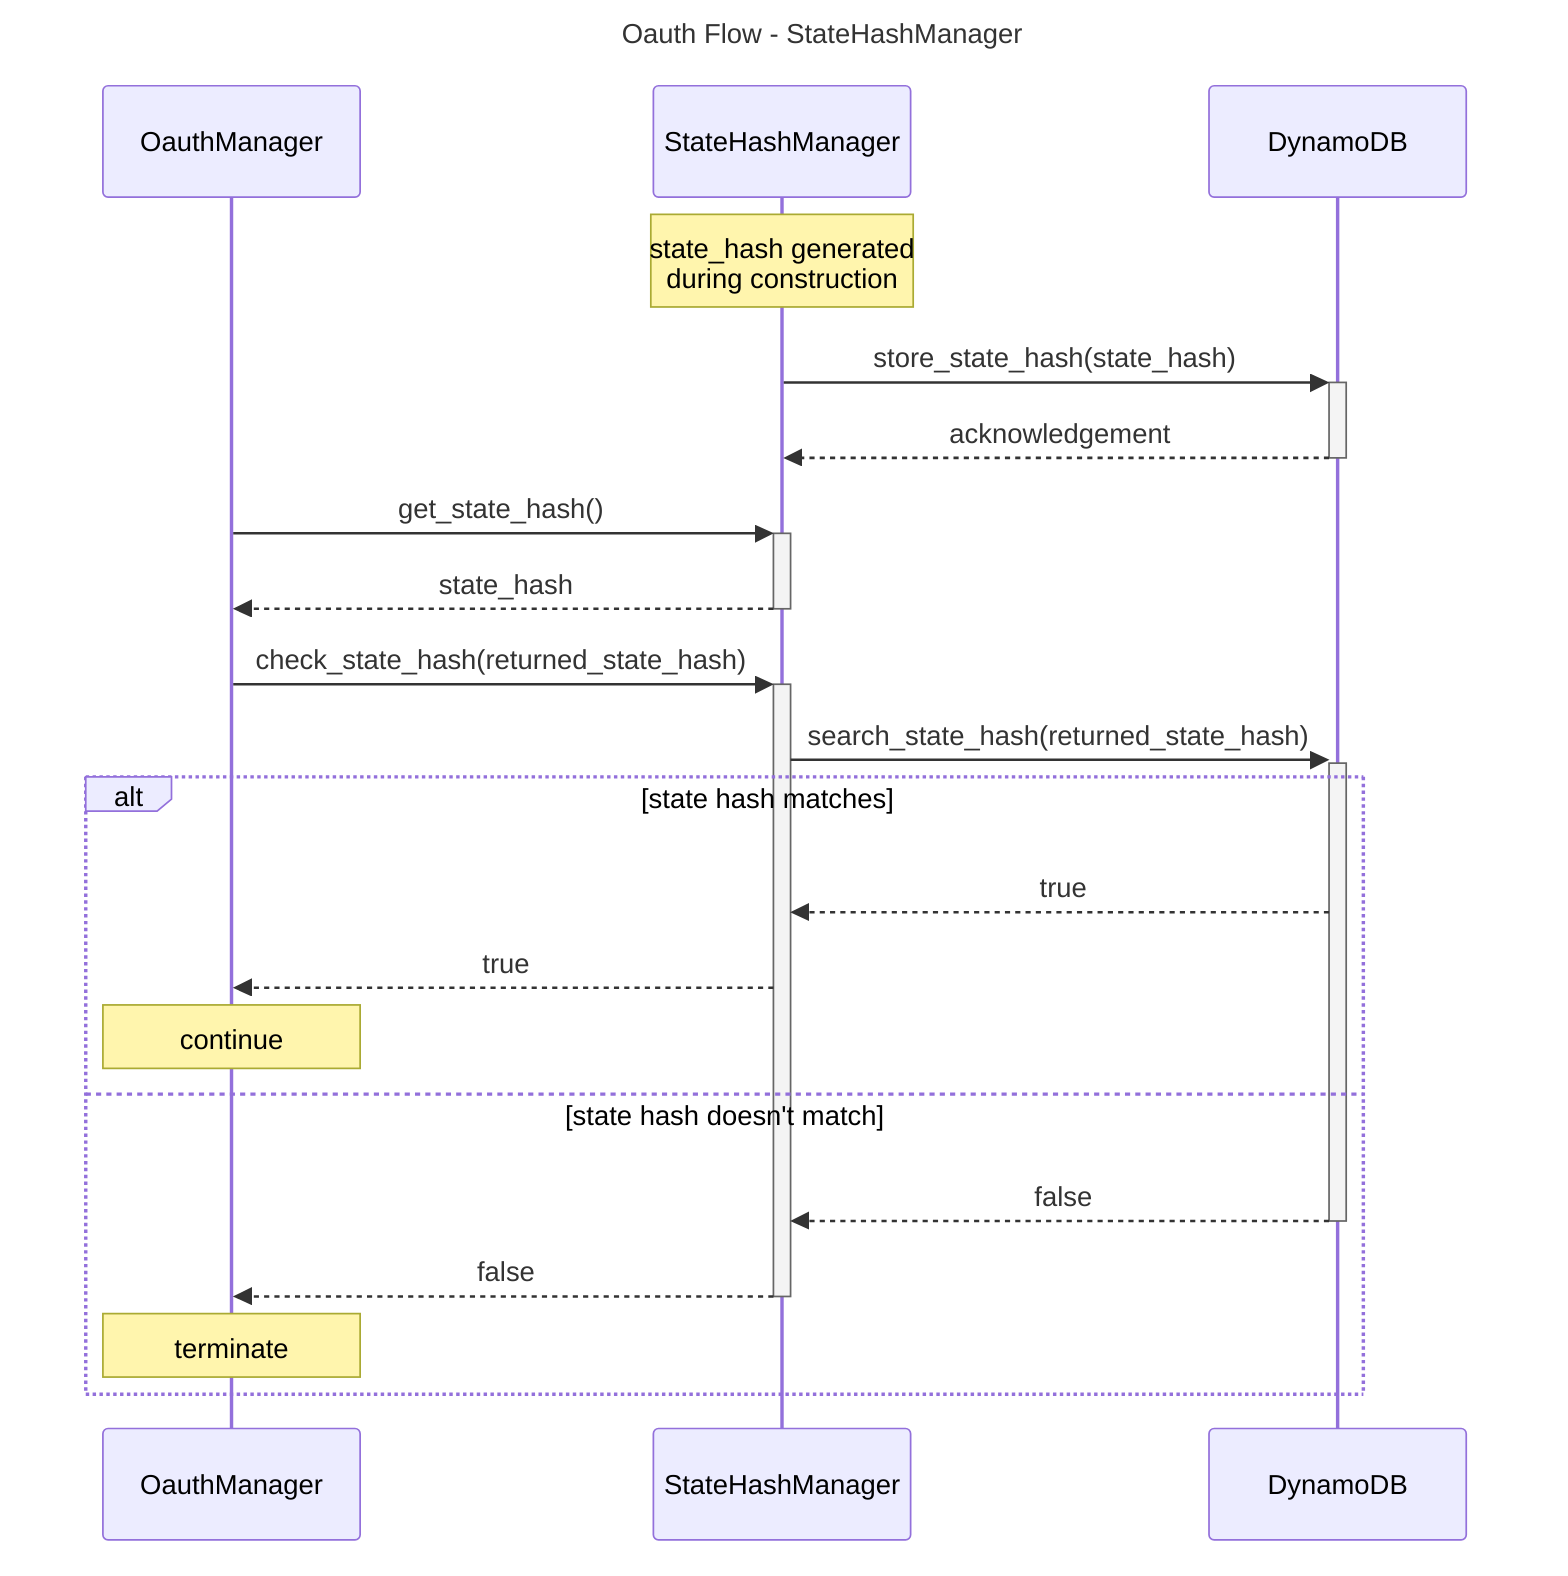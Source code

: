 ---
title: Oauth Flow - StateHashManager
---
sequenceDiagram
    participant OM as OauthManager
    participant SHM as StateHashManager
    participant DB as DynamoDB

    note over SHM: state_hash generated <br> during construction
    SHM ->>+ DB: store_state_hash(state_hash)
    DB -->>- SHM: acknowledgement
    OM ->>+ SHM: get_state_hash()
    SHM -->>- OM: state_hash
    OM ->>+ SHM: check_state_hash(returned_state_hash)
    SHM ->>+ DB: search_state_hash(returned_state_hash)
    alt state hash matches
        DB -->> SHM: true
        SHM -->> OM: true
        note over OM: continue
    else state hash doesn't match
        DB -->>- SHM: false
        SHM -->>- OM: false
        note over OM: terminate
    end